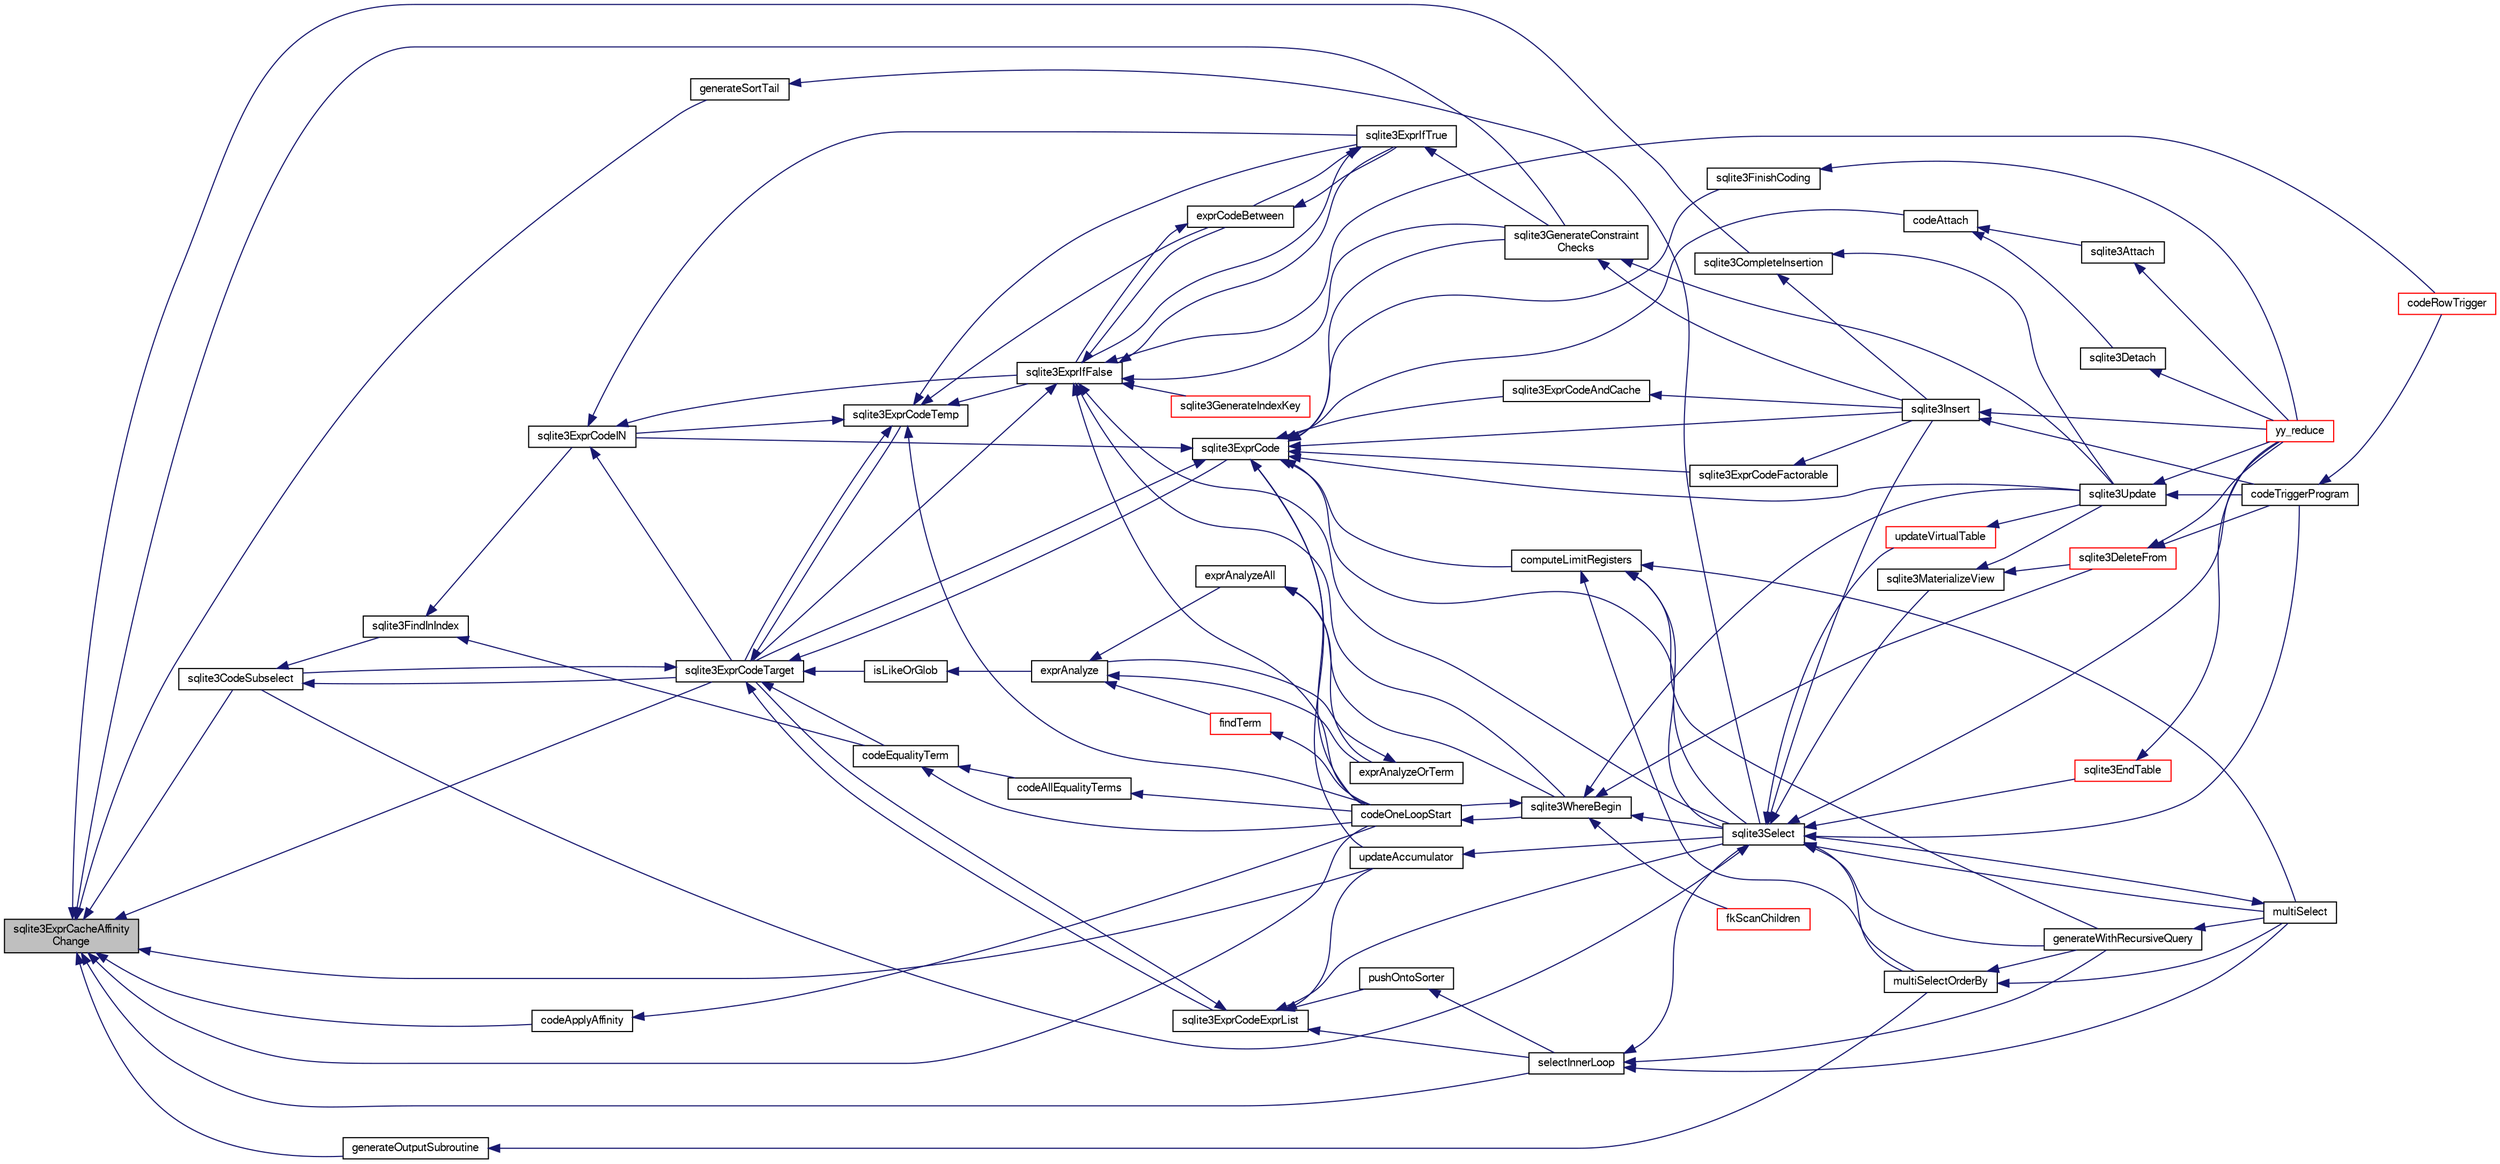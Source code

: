 digraph "sqlite3ExprCacheAffinityChange"
{
  edge [fontname="FreeSans",fontsize="10",labelfontname="FreeSans",labelfontsize="10"];
  node [fontname="FreeSans",fontsize="10",shape=record];
  rankdir="LR";
  Node515457 [label="sqlite3ExprCacheAffinity\lChange",height=0.2,width=0.4,color="black", fillcolor="grey75", style="filled", fontcolor="black"];
  Node515457 -> Node515458 [dir="back",color="midnightblue",fontsize="10",style="solid",fontname="FreeSans"];
  Node515458 [label="sqlite3CodeSubselect",height=0.2,width=0.4,color="black", fillcolor="white", style="filled",URL="$sqlite3_8c.html#aa69b46d2204a1d1b110107a1be12ee0c"];
  Node515458 -> Node515459 [dir="back",color="midnightblue",fontsize="10",style="solid",fontname="FreeSans"];
  Node515459 [label="sqlite3FindInIndex",height=0.2,width=0.4,color="black", fillcolor="white", style="filled",URL="$sqlite3_8c.html#af7d8c56ab0231f44bb5f87b3fafeffb2"];
  Node515459 -> Node515460 [dir="back",color="midnightblue",fontsize="10",style="solid",fontname="FreeSans"];
  Node515460 [label="sqlite3ExprCodeIN",height=0.2,width=0.4,color="black", fillcolor="white", style="filled",URL="$sqlite3_8c.html#ad9cf4f5b5ffb90c24a4a0900c8626193"];
  Node515460 -> Node515461 [dir="back",color="midnightblue",fontsize="10",style="solid",fontname="FreeSans"];
  Node515461 [label="sqlite3ExprCodeTarget",height=0.2,width=0.4,color="black", fillcolor="white", style="filled",URL="$sqlite3_8c.html#a4f308397a0a3ed299ed31aaa1ae2a293"];
  Node515461 -> Node515458 [dir="back",color="midnightblue",fontsize="10",style="solid",fontname="FreeSans"];
  Node515461 -> Node515462 [dir="back",color="midnightblue",fontsize="10",style="solid",fontname="FreeSans"];
  Node515462 [label="sqlite3ExprCodeTemp",height=0.2,width=0.4,color="black", fillcolor="white", style="filled",URL="$sqlite3_8c.html#a3bc5c1ccb3c5851847e2aeb4a84ae1fc"];
  Node515462 -> Node515460 [dir="back",color="midnightblue",fontsize="10",style="solid",fontname="FreeSans"];
  Node515462 -> Node515461 [dir="back",color="midnightblue",fontsize="10",style="solid",fontname="FreeSans"];
  Node515462 -> Node515463 [dir="back",color="midnightblue",fontsize="10",style="solid",fontname="FreeSans"];
  Node515463 [label="exprCodeBetween",height=0.2,width=0.4,color="black", fillcolor="white", style="filled",URL="$sqlite3_8c.html#abd053493214542bca8f406f42145d173"];
  Node515463 -> Node515464 [dir="back",color="midnightblue",fontsize="10",style="solid",fontname="FreeSans"];
  Node515464 [label="sqlite3ExprIfTrue",height=0.2,width=0.4,color="black", fillcolor="white", style="filled",URL="$sqlite3_8c.html#ad93a55237c23e1b743ab1f59df1a1444"];
  Node515464 -> Node515463 [dir="back",color="midnightblue",fontsize="10",style="solid",fontname="FreeSans"];
  Node515464 -> Node515465 [dir="back",color="midnightblue",fontsize="10",style="solid",fontname="FreeSans"];
  Node515465 [label="sqlite3ExprIfFalse",height=0.2,width=0.4,color="black", fillcolor="white", style="filled",URL="$sqlite3_8c.html#af97ecccb5d56e321e118414b08f65b71"];
  Node515465 -> Node515461 [dir="back",color="midnightblue",fontsize="10",style="solid",fontname="FreeSans"];
  Node515465 -> Node515463 [dir="back",color="midnightblue",fontsize="10",style="solid",fontname="FreeSans"];
  Node515465 -> Node515464 [dir="back",color="midnightblue",fontsize="10",style="solid",fontname="FreeSans"];
  Node515465 -> Node515466 [dir="back",color="midnightblue",fontsize="10",style="solid",fontname="FreeSans"];
  Node515466 [label="sqlite3GenerateIndexKey",height=0.2,width=0.4,color="red", fillcolor="white", style="filled",URL="$sqlite3_8c.html#ab85ac93d5c5e6760f45f07897be7f272"];
  Node515465 -> Node515492 [dir="back",color="midnightblue",fontsize="10",style="solid",fontname="FreeSans"];
  Node515492 [label="sqlite3GenerateConstraint\lChecks",height=0.2,width=0.4,color="black", fillcolor="white", style="filled",URL="$sqlite3_8c.html#aef639c1e6a0c0a67ca6e7690ad931bd2"];
  Node515492 -> Node515490 [dir="back",color="midnightblue",fontsize="10",style="solid",fontname="FreeSans"];
  Node515490 [label="sqlite3Insert",height=0.2,width=0.4,color="black", fillcolor="white", style="filled",URL="$sqlite3_8c.html#a5b17c9c2000bae6bdff8e6be48d7dc2b"];
  Node515490 -> Node515483 [dir="back",color="midnightblue",fontsize="10",style="solid",fontname="FreeSans"];
  Node515483 [label="codeTriggerProgram",height=0.2,width=0.4,color="black", fillcolor="white", style="filled",URL="$sqlite3_8c.html#a120801f59d9281d201d2ff4b2606836e"];
  Node515483 -> Node515484 [dir="back",color="midnightblue",fontsize="10",style="solid",fontname="FreeSans"];
  Node515484 [label="codeRowTrigger",height=0.2,width=0.4,color="red", fillcolor="white", style="filled",URL="$sqlite3_8c.html#a463cea5aaaf388b560b206570a0022fc"];
  Node515490 -> Node515470 [dir="back",color="midnightblue",fontsize="10",style="solid",fontname="FreeSans"];
  Node515470 [label="yy_reduce",height=0.2,width=0.4,color="red", fillcolor="white", style="filled",URL="$sqlite3_8c.html#a7c419a9b25711c666a9a2449ef377f14"];
  Node515492 -> Node515488 [dir="back",color="midnightblue",fontsize="10",style="solid",fontname="FreeSans"];
  Node515488 [label="sqlite3Update",height=0.2,width=0.4,color="black", fillcolor="white", style="filled",URL="$sqlite3_8c.html#ac5aa67c46e8cc8174566fabe6809fafa"];
  Node515488 -> Node515483 [dir="back",color="midnightblue",fontsize="10",style="solid",fontname="FreeSans"];
  Node515488 -> Node515470 [dir="back",color="midnightblue",fontsize="10",style="solid",fontname="FreeSans"];
  Node515465 -> Node515498 [dir="back",color="midnightblue",fontsize="10",style="solid",fontname="FreeSans"];
  Node515498 [label="sqlite3Select",height=0.2,width=0.4,color="black", fillcolor="white", style="filled",URL="$sqlite3_8c.html#a2465ee8c956209ba4b272477b7c21a45"];
  Node515498 -> Node515458 [dir="back",color="midnightblue",fontsize="10",style="solid",fontname="FreeSans"];
  Node515498 -> Node515473 [dir="back",color="midnightblue",fontsize="10",style="solid",fontname="FreeSans"];
  Node515473 [label="sqlite3EndTable",height=0.2,width=0.4,color="red", fillcolor="white", style="filled",URL="$sqlite3_8c.html#a7b5f2c66c0f0b6f819d970ca389768b0"];
  Node515473 -> Node515470 [dir="back",color="midnightblue",fontsize="10",style="solid",fontname="FreeSans"];
  Node515498 -> Node515499 [dir="back",color="midnightblue",fontsize="10",style="solid",fontname="FreeSans"];
  Node515499 [label="sqlite3MaterializeView",height=0.2,width=0.4,color="black", fillcolor="white", style="filled",URL="$sqlite3_8c.html#a4557984b0b75f998fb0c3f231c9b1def"];
  Node515499 -> Node515480 [dir="back",color="midnightblue",fontsize="10",style="solid",fontname="FreeSans"];
  Node515480 [label="sqlite3DeleteFrom",height=0.2,width=0.4,color="red", fillcolor="white", style="filled",URL="$sqlite3_8c.html#ab9b4b45349188b49eabb23f94608a091"];
  Node515480 -> Node515483 [dir="back",color="midnightblue",fontsize="10",style="solid",fontname="FreeSans"];
  Node515480 -> Node515470 [dir="back",color="midnightblue",fontsize="10",style="solid",fontname="FreeSans"];
  Node515499 -> Node515488 [dir="back",color="midnightblue",fontsize="10",style="solid",fontname="FreeSans"];
  Node515498 -> Node515490 [dir="back",color="midnightblue",fontsize="10",style="solid",fontname="FreeSans"];
  Node515498 -> Node515500 [dir="back",color="midnightblue",fontsize="10",style="solid",fontname="FreeSans"];
  Node515500 [label="generateWithRecursiveQuery",height=0.2,width=0.4,color="black", fillcolor="white", style="filled",URL="$sqlite3_8c.html#ade2c3663fa9c3b9676507984b9483942"];
  Node515500 -> Node515501 [dir="back",color="midnightblue",fontsize="10",style="solid",fontname="FreeSans"];
  Node515501 [label="multiSelect",height=0.2,width=0.4,color="black", fillcolor="white", style="filled",URL="$sqlite3_8c.html#a6456c61f3d9b2389738753cedfa24fa7"];
  Node515501 -> Node515498 [dir="back",color="midnightblue",fontsize="10",style="solid",fontname="FreeSans"];
  Node515498 -> Node515501 [dir="back",color="midnightblue",fontsize="10",style="solid",fontname="FreeSans"];
  Node515498 -> Node515502 [dir="back",color="midnightblue",fontsize="10",style="solid",fontname="FreeSans"];
  Node515502 [label="multiSelectOrderBy",height=0.2,width=0.4,color="black", fillcolor="white", style="filled",URL="$sqlite3_8c.html#afcdb8488c6f4dfdadaf9f04bca35b808"];
  Node515502 -> Node515500 [dir="back",color="midnightblue",fontsize="10",style="solid",fontname="FreeSans"];
  Node515502 -> Node515501 [dir="back",color="midnightblue",fontsize="10",style="solid",fontname="FreeSans"];
  Node515498 -> Node515483 [dir="back",color="midnightblue",fontsize="10",style="solid",fontname="FreeSans"];
  Node515498 -> Node515503 [dir="back",color="midnightblue",fontsize="10",style="solid",fontname="FreeSans"];
  Node515503 [label="updateVirtualTable",height=0.2,width=0.4,color="red", fillcolor="white", style="filled",URL="$sqlite3_8c.html#a740220531db9293c39a2cdd7da3f74e1"];
  Node515503 -> Node515488 [dir="back",color="midnightblue",fontsize="10",style="solid",fontname="FreeSans"];
  Node515498 -> Node515470 [dir="back",color="midnightblue",fontsize="10",style="solid",fontname="FreeSans"];
  Node515465 -> Node515484 [dir="back",color="midnightblue",fontsize="10",style="solid",fontname="FreeSans"];
  Node515465 -> Node515504 [dir="back",color="midnightblue",fontsize="10",style="solid",fontname="FreeSans"];
  Node515504 [label="codeOneLoopStart",height=0.2,width=0.4,color="black", fillcolor="white", style="filled",URL="$sqlite3_8c.html#aa868875120b151c169cc79139ed6e008"];
  Node515504 -> Node515495 [dir="back",color="midnightblue",fontsize="10",style="solid",fontname="FreeSans"];
  Node515495 [label="sqlite3WhereBegin",height=0.2,width=0.4,color="black", fillcolor="white", style="filled",URL="$sqlite3_8c.html#acad049f5c9a96a8118cffd5e5ce89f7c"];
  Node515495 -> Node515480 [dir="back",color="midnightblue",fontsize="10",style="solid",fontname="FreeSans"];
  Node515495 -> Node515496 [dir="back",color="midnightblue",fontsize="10",style="solid",fontname="FreeSans"];
  Node515496 [label="fkScanChildren",height=0.2,width=0.4,color="red", fillcolor="white", style="filled",URL="$sqlite3_8c.html#a67c9dcb484336b3155e7a82a037d4691"];
  Node515495 -> Node515498 [dir="back",color="midnightblue",fontsize="10",style="solid",fontname="FreeSans"];
  Node515495 -> Node515488 [dir="back",color="midnightblue",fontsize="10",style="solid",fontname="FreeSans"];
  Node515495 -> Node515504 [dir="back",color="midnightblue",fontsize="10",style="solid",fontname="FreeSans"];
  Node515465 -> Node515495 [dir="back",color="midnightblue",fontsize="10",style="solid",fontname="FreeSans"];
  Node515464 -> Node515492 [dir="back",color="midnightblue",fontsize="10",style="solid",fontname="FreeSans"];
  Node515463 -> Node515465 [dir="back",color="midnightblue",fontsize="10",style="solid",fontname="FreeSans"];
  Node515462 -> Node515464 [dir="back",color="midnightblue",fontsize="10",style="solid",fontname="FreeSans"];
  Node515462 -> Node515465 [dir="back",color="midnightblue",fontsize="10",style="solid",fontname="FreeSans"];
  Node515462 -> Node515504 [dir="back",color="midnightblue",fontsize="10",style="solid",fontname="FreeSans"];
  Node515461 -> Node515505 [dir="back",color="midnightblue",fontsize="10",style="solid",fontname="FreeSans"];
  Node515505 [label="sqlite3ExprCode",height=0.2,width=0.4,color="black", fillcolor="white", style="filled",URL="$sqlite3_8c.html#a75f270fb0b111b86924cca4ea507b417"];
  Node515505 -> Node515460 [dir="back",color="midnightblue",fontsize="10",style="solid",fontname="FreeSans"];
  Node515505 -> Node515461 [dir="back",color="midnightblue",fontsize="10",style="solid",fontname="FreeSans"];
  Node515505 -> Node515506 [dir="back",color="midnightblue",fontsize="10",style="solid",fontname="FreeSans"];
  Node515506 [label="sqlite3ExprCodeFactorable",height=0.2,width=0.4,color="black", fillcolor="white", style="filled",URL="$sqlite3_8c.html#a843f7fd58eec5a683c1fd8435fcd1e84"];
  Node515506 -> Node515490 [dir="back",color="midnightblue",fontsize="10",style="solid",fontname="FreeSans"];
  Node515505 -> Node515507 [dir="back",color="midnightblue",fontsize="10",style="solid",fontname="FreeSans"];
  Node515507 [label="sqlite3ExprCodeAndCache",height=0.2,width=0.4,color="black", fillcolor="white", style="filled",URL="$sqlite3_8c.html#ae3e46527d9b7fc9cb9236d21a5e6b1d8"];
  Node515507 -> Node515490 [dir="back",color="midnightblue",fontsize="10",style="solid",fontname="FreeSans"];
  Node515505 -> Node515508 [dir="back",color="midnightblue",fontsize="10",style="solid",fontname="FreeSans"];
  Node515508 [label="codeAttach",height=0.2,width=0.4,color="black", fillcolor="white", style="filled",URL="$sqlite3_8c.html#ade4e9e30d828a19c191fdcb098676d5b"];
  Node515508 -> Node515509 [dir="back",color="midnightblue",fontsize="10",style="solid",fontname="FreeSans"];
  Node515509 [label="sqlite3Detach",height=0.2,width=0.4,color="black", fillcolor="white", style="filled",URL="$sqlite3_8c.html#ab1a5a0b01c7560aef5e0b8603a68747d"];
  Node515509 -> Node515470 [dir="back",color="midnightblue",fontsize="10",style="solid",fontname="FreeSans"];
  Node515508 -> Node515510 [dir="back",color="midnightblue",fontsize="10",style="solid",fontname="FreeSans"];
  Node515510 [label="sqlite3Attach",height=0.2,width=0.4,color="black", fillcolor="white", style="filled",URL="$sqlite3_8c.html#ae0907fe0b43cc1b4c7e6a16213e8546f"];
  Node515510 -> Node515470 [dir="back",color="midnightblue",fontsize="10",style="solid",fontname="FreeSans"];
  Node515505 -> Node515511 [dir="back",color="midnightblue",fontsize="10",style="solid",fontname="FreeSans"];
  Node515511 [label="sqlite3FinishCoding",height=0.2,width=0.4,color="black", fillcolor="white", style="filled",URL="$sqlite3_8c.html#a651bc5b446c276c092705856d995b278"];
  Node515511 -> Node515470 [dir="back",color="midnightblue",fontsize="10",style="solid",fontname="FreeSans"];
  Node515505 -> Node515490 [dir="back",color="midnightblue",fontsize="10",style="solid",fontname="FreeSans"];
  Node515505 -> Node515492 [dir="back",color="midnightblue",fontsize="10",style="solid",fontname="FreeSans"];
  Node515505 -> Node515512 [dir="back",color="midnightblue",fontsize="10",style="solid",fontname="FreeSans"];
  Node515512 [label="computeLimitRegisters",height=0.2,width=0.4,color="black", fillcolor="white", style="filled",URL="$sqlite3_8c.html#ae9d37055e4905929b6f6cda5461e2f37"];
  Node515512 -> Node515500 [dir="back",color="midnightblue",fontsize="10",style="solid",fontname="FreeSans"];
  Node515512 -> Node515501 [dir="back",color="midnightblue",fontsize="10",style="solid",fontname="FreeSans"];
  Node515512 -> Node515502 [dir="back",color="midnightblue",fontsize="10",style="solid",fontname="FreeSans"];
  Node515512 -> Node515498 [dir="back",color="midnightblue",fontsize="10",style="solid",fontname="FreeSans"];
  Node515505 -> Node515513 [dir="back",color="midnightblue",fontsize="10",style="solid",fontname="FreeSans"];
  Node515513 [label="updateAccumulator",height=0.2,width=0.4,color="black", fillcolor="white", style="filled",URL="$sqlite3_8c.html#a1681660dd3ecd50c8727d6e56a537bd9"];
  Node515513 -> Node515498 [dir="back",color="midnightblue",fontsize="10",style="solid",fontname="FreeSans"];
  Node515505 -> Node515498 [dir="back",color="midnightblue",fontsize="10",style="solid",fontname="FreeSans"];
  Node515505 -> Node515488 [dir="back",color="midnightblue",fontsize="10",style="solid",fontname="FreeSans"];
  Node515505 -> Node515504 [dir="back",color="midnightblue",fontsize="10",style="solid",fontname="FreeSans"];
  Node515461 -> Node515514 [dir="back",color="midnightblue",fontsize="10",style="solid",fontname="FreeSans"];
  Node515514 [label="sqlite3ExprCodeExprList",height=0.2,width=0.4,color="black", fillcolor="white", style="filled",URL="$sqlite3_8c.html#a05b2b3dc3de7565de24eb3a2ff4e9566"];
  Node515514 -> Node515461 [dir="back",color="midnightblue",fontsize="10",style="solid",fontname="FreeSans"];
  Node515514 -> Node515515 [dir="back",color="midnightblue",fontsize="10",style="solid",fontname="FreeSans"];
  Node515515 [label="pushOntoSorter",height=0.2,width=0.4,color="black", fillcolor="white", style="filled",URL="$sqlite3_8c.html#a4555397beb584a386e7739cf022a6651"];
  Node515515 -> Node515516 [dir="back",color="midnightblue",fontsize="10",style="solid",fontname="FreeSans"];
  Node515516 [label="selectInnerLoop",height=0.2,width=0.4,color="black", fillcolor="white", style="filled",URL="$sqlite3_8c.html#ababe0933661ebe67eb0e6074bb1fd411"];
  Node515516 -> Node515500 [dir="back",color="midnightblue",fontsize="10",style="solid",fontname="FreeSans"];
  Node515516 -> Node515501 [dir="back",color="midnightblue",fontsize="10",style="solid",fontname="FreeSans"];
  Node515516 -> Node515498 [dir="back",color="midnightblue",fontsize="10",style="solid",fontname="FreeSans"];
  Node515514 -> Node515516 [dir="back",color="midnightblue",fontsize="10",style="solid",fontname="FreeSans"];
  Node515514 -> Node515513 [dir="back",color="midnightblue",fontsize="10",style="solid",fontname="FreeSans"];
  Node515514 -> Node515498 [dir="back",color="midnightblue",fontsize="10",style="solid",fontname="FreeSans"];
  Node515461 -> Node515517 [dir="back",color="midnightblue",fontsize="10",style="solid",fontname="FreeSans"];
  Node515517 [label="isLikeOrGlob",height=0.2,width=0.4,color="black", fillcolor="white", style="filled",URL="$sqlite3_8c.html#a6c38e495198bf8976f68d1a6ebd74a50"];
  Node515517 -> Node515518 [dir="back",color="midnightblue",fontsize="10",style="solid",fontname="FreeSans"];
  Node515518 [label="exprAnalyze",height=0.2,width=0.4,color="black", fillcolor="white", style="filled",URL="$sqlite3_8c.html#acb10e48c9a4184a4edd9bfd5b14ad0b7"];
  Node515518 -> Node515519 [dir="back",color="midnightblue",fontsize="10",style="solid",fontname="FreeSans"];
  Node515519 [label="findTerm",height=0.2,width=0.4,color="red", fillcolor="white", style="filled",URL="$sqlite3_8c.html#af26eb1eed85001fcf29fa189b631ac4b"];
  Node515519 -> Node515504 [dir="back",color="midnightblue",fontsize="10",style="solid",fontname="FreeSans"];
  Node515518 -> Node515524 [dir="back",color="midnightblue",fontsize="10",style="solid",fontname="FreeSans"];
  Node515524 [label="exprAnalyzeAll",height=0.2,width=0.4,color="black", fillcolor="white", style="filled",URL="$sqlite3_8c.html#a2e7a957af98e240fa68e34d6ff639437"];
  Node515524 -> Node515525 [dir="back",color="midnightblue",fontsize="10",style="solid",fontname="FreeSans"];
  Node515525 [label="exprAnalyzeOrTerm",height=0.2,width=0.4,color="black", fillcolor="white", style="filled",URL="$sqlite3_8c.html#ab95cabd8b51cb2291b5bef0c4a3776d2"];
  Node515525 -> Node515518 [dir="back",color="midnightblue",fontsize="10",style="solid",fontname="FreeSans"];
  Node515524 -> Node515495 [dir="back",color="midnightblue",fontsize="10",style="solid",fontname="FreeSans"];
  Node515518 -> Node515525 [dir="back",color="midnightblue",fontsize="10",style="solid",fontname="FreeSans"];
  Node515461 -> Node515526 [dir="back",color="midnightblue",fontsize="10",style="solid",fontname="FreeSans"];
  Node515526 [label="codeEqualityTerm",height=0.2,width=0.4,color="black", fillcolor="white", style="filled",URL="$sqlite3_8c.html#ad88a57073f031452c9843e97f15acc47"];
  Node515526 -> Node515527 [dir="back",color="midnightblue",fontsize="10",style="solid",fontname="FreeSans"];
  Node515527 [label="codeAllEqualityTerms",height=0.2,width=0.4,color="black", fillcolor="white", style="filled",URL="$sqlite3_8c.html#a3095598b812500a4efe41bf17cd49381"];
  Node515527 -> Node515504 [dir="back",color="midnightblue",fontsize="10",style="solid",fontname="FreeSans"];
  Node515526 -> Node515504 [dir="back",color="midnightblue",fontsize="10",style="solid",fontname="FreeSans"];
  Node515460 -> Node515464 [dir="back",color="midnightblue",fontsize="10",style="solid",fontname="FreeSans"];
  Node515460 -> Node515465 [dir="back",color="midnightblue",fontsize="10",style="solid",fontname="FreeSans"];
  Node515459 -> Node515526 [dir="back",color="midnightblue",fontsize="10",style="solid",fontname="FreeSans"];
  Node515458 -> Node515461 [dir="back",color="midnightblue",fontsize="10",style="solid",fontname="FreeSans"];
  Node515457 -> Node515461 [dir="back",color="midnightblue",fontsize="10",style="solid",fontname="FreeSans"];
  Node515457 -> Node515492 [dir="back",color="midnightblue",fontsize="10",style="solid",fontname="FreeSans"];
  Node515457 -> Node515528 [dir="back",color="midnightblue",fontsize="10",style="solid",fontname="FreeSans"];
  Node515528 [label="sqlite3CompleteInsertion",height=0.2,width=0.4,color="black", fillcolor="white", style="filled",URL="$sqlite3_8c.html#a782d99c5a597a450d4361d87d93e59f5"];
  Node515528 -> Node515490 [dir="back",color="midnightblue",fontsize="10",style="solid",fontname="FreeSans"];
  Node515528 -> Node515488 [dir="back",color="midnightblue",fontsize="10",style="solid",fontname="FreeSans"];
  Node515457 -> Node515516 [dir="back",color="midnightblue",fontsize="10",style="solid",fontname="FreeSans"];
  Node515457 -> Node515529 [dir="back",color="midnightblue",fontsize="10",style="solid",fontname="FreeSans"];
  Node515529 [label="generateSortTail",height=0.2,width=0.4,color="black", fillcolor="white", style="filled",URL="$sqlite3_8c.html#a765aecda0868f07068f466b0ad2a103e"];
  Node515529 -> Node515498 [dir="back",color="midnightblue",fontsize="10",style="solid",fontname="FreeSans"];
  Node515457 -> Node515530 [dir="back",color="midnightblue",fontsize="10",style="solid",fontname="FreeSans"];
  Node515530 [label="generateOutputSubroutine",height=0.2,width=0.4,color="black", fillcolor="white", style="filled",URL="$sqlite3_8c.html#a726cb50d2916b29ad5dc1e51f635af25"];
  Node515530 -> Node515502 [dir="back",color="midnightblue",fontsize="10",style="solid",fontname="FreeSans"];
  Node515457 -> Node515513 [dir="back",color="midnightblue",fontsize="10",style="solid",fontname="FreeSans"];
  Node515457 -> Node515531 [dir="back",color="midnightblue",fontsize="10",style="solid",fontname="FreeSans"];
  Node515531 [label="codeApplyAffinity",height=0.2,width=0.4,color="black", fillcolor="white", style="filled",URL="$sqlite3_8c.html#a3b3a683e750abead3da9b53dd7d373d4"];
  Node515531 -> Node515504 [dir="back",color="midnightblue",fontsize="10",style="solid",fontname="FreeSans"];
  Node515457 -> Node515504 [dir="back",color="midnightblue",fontsize="10",style="solid",fontname="FreeSans"];
}
